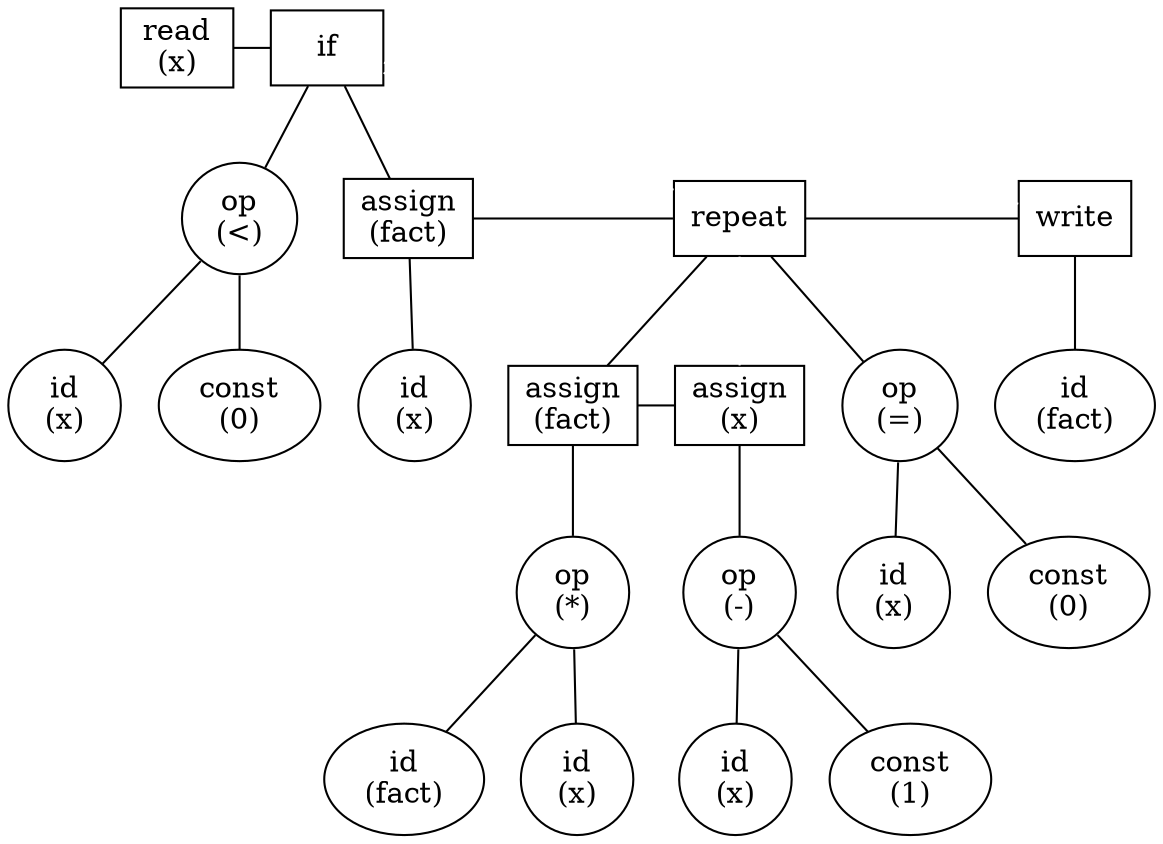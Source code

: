 graph {
	overlap=false splines=true
	{
		rank=same
		node [shape=box]
		0 [label="read
(x)"]
		node [shape=box]
		3 [label=if]
		0 -- 3 [constraint=false]
	}
	{
		rank=same
		node [shape=ellipse]
		5 [label="op
(<)"]
		node [shape=box]
		10 [label="assign
(fact)"]
		node [shape=box]
		13 [label=repeat]
		node [shape=box]
		32 [label=write]
		10 -- 13 [constraint=false]
		13 -- 32 [constraint=false]
	}
	3 -- 5
	3 -- 10
	3 -- 13 [color=white constraint=false]
	3 -- 32 [color=white constraint=false]
	{
		rank=same
		node [shape=ellipse]
		4 [label="id
(x)"]
		node [shape=ellipse]
		6 [label="const
(0)"]
	}
	5 -- 4
	5 -- 6
	{
		rank=same
		node [shape=ellipse]
		11 [label="id
(x)"]
	}
	10 -- 11
	{
		rank=same
		node [shape=box]
		16 [label="assign
(fact)"]
		node [shape=box]
		22 [label="assign
(x)"]
		node [shape=ellipse]
		29 [label="op
(=)"]
		16 -- 22 [constraint=false]
	}
	13 -- 16
	13 -- 22 [color=white]
	13 -- 29
	{
		rank=same
		node [shape=ellipse]
		18 [label="op
(*)"]
	}
	16 -- 18
	{
		rank=same
		node [shape=ellipse]
		17 [label="id
(fact)"]
		node [shape=ellipse]
		19 [label="id
(x)"]
	}
	18 -- 17
	18 -- 19
	{
		rank=same
		node [shape=ellipse]
		24 [label="op
(-)"]
	}
	22 -- 24
	{
		rank=same
		node [shape=ellipse]
		23 [label="id
(x)"]
		node [shape=ellipse]
		25 [label="const
(1)"]
	}
	24 -- 23
	24 -- 25
	{
		rank=same
		node [shape=ellipse]
		28 [label="id
(x)"]
		node [shape=ellipse]
		30 [label="const
(0)"]
	}
	29 -- 28
	29 -- 30
	{
		rank=same
		node [shape=ellipse]
		33 [label="id
(fact)"]
	}
	32 -- 33
}
